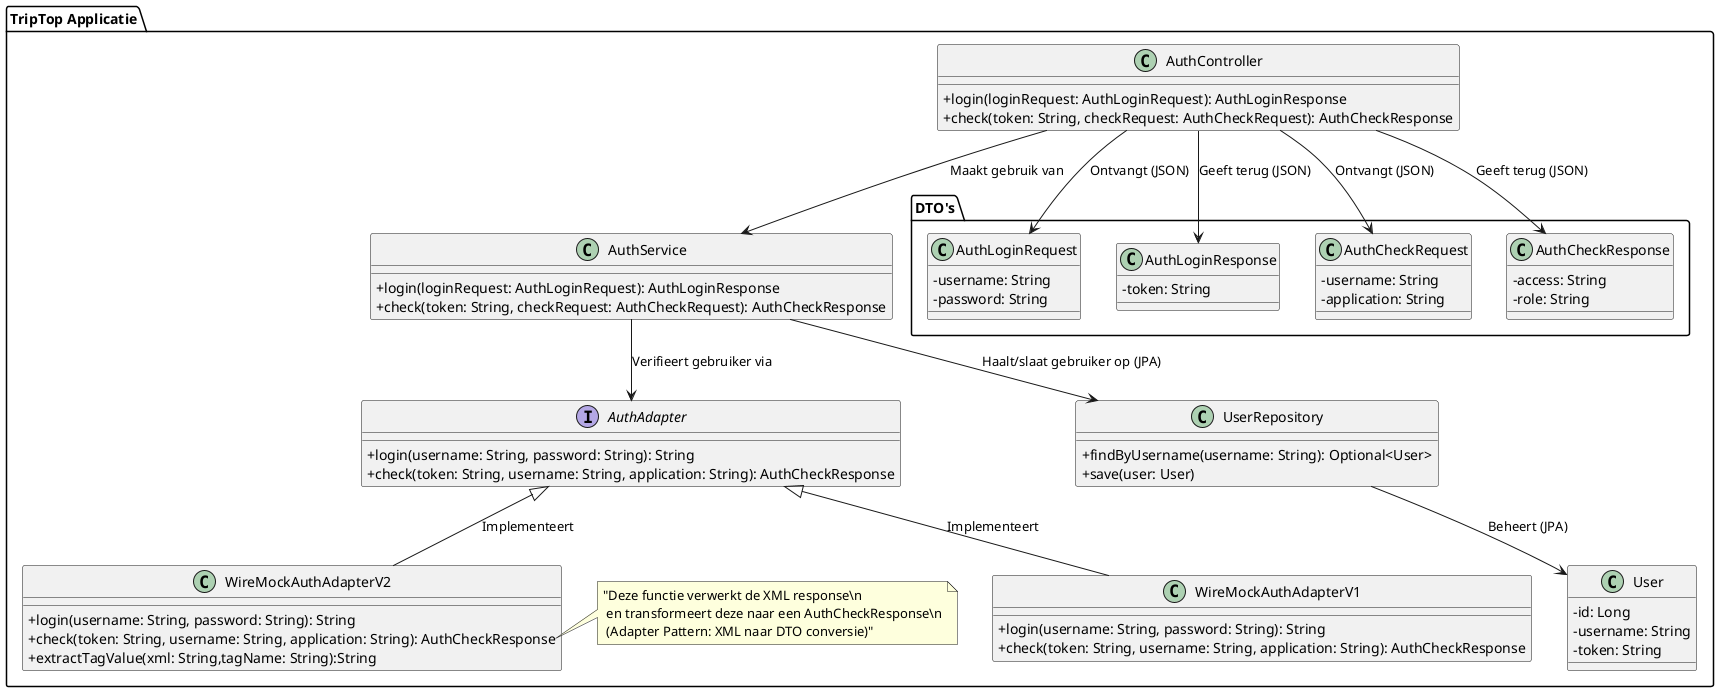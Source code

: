 @startuml
skinparam classAttributeIconSize 0
skinparam shadowing false

package "TripTop Applicatie" {

    class AuthController {
        +login(loginRequest: AuthLoginRequest): AuthLoginResponse
        +check(token: String, checkRequest: AuthCheckRequest): AuthCheckResponse
    }

    class AuthService {
        +login(loginRequest: AuthLoginRequest): AuthLoginResponse
        +check(token: String, checkRequest: AuthCheckRequest): AuthCheckResponse
    }

    interface AuthAdapter {
        +login(username: String, password: String): String
        +check(token: String, username: String, application: String): AuthCheckResponse
    }

    class WireMockAuthAdapterV1 {
        +login(username: String, password: String): String
        +check(token: String, username: String, application: String): AuthCheckResponse
    }
    class WireMockAuthAdapterV2 {
        +login(username: String, password: String): String
        +check(token: String, username: String, application: String): AuthCheckResponse
        +extractTagValue(xml: String,tagName: String):String
    }

    class UserRepository {
        +findByUsername(username: String): Optional<User>
        +save(user: User)
    }

    class User {
        -id: Long
        -username: String
        -token: String
    }

    package "DTO's" {
        class AuthLoginRequest {
            -username: String
            -password: String
        }
        class AuthLoginResponse {
            -token: String
        }
        class AuthCheckRequest {
            -username: String
            -application: String
        }
        class AuthCheckResponse {
            -access: String
            -role: String
        }
    }

    AuthController --> AuthService : "Maakt gebruik van"
    AuthService --> UserRepository : "Haalt/slaat gebruiker op (JPA)"
    AuthService --> AuthAdapter : "Verifieert gebruiker via"
    AuthAdapter <|-- WireMockAuthAdapterV1 : "Implementeert"
    AuthAdapter <|-- WireMockAuthAdapterV2 : "Implementeert"

    AuthController --> AuthLoginRequest : "Ontvangt (JSON)"
    AuthController --> AuthLoginResponse : "Geeft terug (JSON)"
    AuthController --> AuthCheckRequest : "Ontvangt (JSON)"
    AuthController --> AuthCheckResponse : "Geeft terug (JSON)"

    UserRepository --> User : "Beheert (JPA)"

    note right of WireMockAuthAdapterV2::check
    "Deze functie verwerkt de XML response\n
     en transformeert deze naar een AuthCheckResponse\n
     (Adapter Pattern: XML naar DTO conversie)"
    end note
}

@enduml
